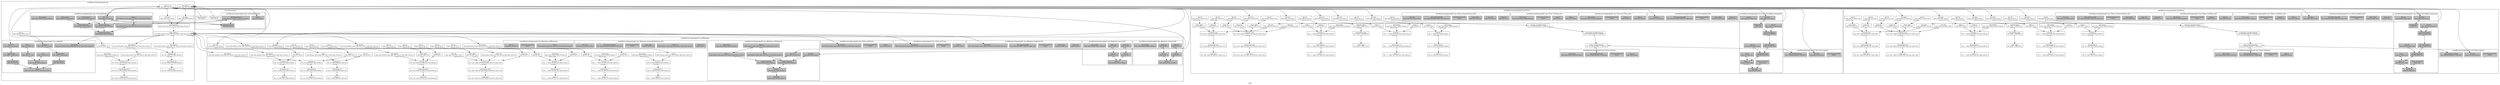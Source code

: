 digraph LYS {
  node [shape=box,fontsize=10];
  subgraph "cluster_test/fixtures/types/poli1.lys" {
    1 [label="Name: True\n(type (alias True (struct)))", fillcolor=grey];
    2 [label="Name: False\n(type (alias False (struct)))", fillcolor=grey];
    3 [label="Name: Boolean\n(type (alias Boolean (union (alias True (struct)) (alias False (struct)))))", fillcolor=grey];
    4 [label="UnionTypeNode\n(type (union (alias True (struct)) (alias False (struct))))", fillcolor=grey];
    5 [label="Ref: True\n(type (alias True (struct)))", fillcolor=grey];
    6 [label="Ref: False\n(type (alias False (struct)))", fillcolor=grey];
    7 [label="FunOverload: gt0\n(fun 'gt0' ((alias i32)) (alias Boolean))", fillcolor=grey];
    8 [label="FunNode: gt0\n(fun 'gt0' ((alias i32)) (alias Boolean))", fillcolor=grey];
    9 [label="Ref: i32\n(type (alias i32 (native i32)))", fillcolor=grey];
    10 [label="Name: x\n(alias i32 (native i32))", fillcolor=grey];
    11 [label="Ref: Boolean\n(type (alias Boolean (union (alias True (struct)) (alias False (struct)))))", fillcolor=grey];
    12 [label="Name: gt0\n(fun 'gt0' ((alias i32)) (alias Boolean))", fillcolor=grey];
    13 [label="FunOverload: isTrue\n(fun 'isTrue' ((alias Boolean)) (alias boolean))", fillcolor=grey];
    14 [label="FunNode: isTrue\n(fun 'isTrue' ((alias Boolean)) (alias boolean))", fillcolor=grey];
    15 [label="Ref: Boolean\n(type (alias Boolean (union (alias True (struct)) (alias False (struct)))))", fillcolor=grey];
    16 [label="Name: a\n(alias Boolean (union (alias True (struct)) (alias False (struct))))", fillcolor=grey];
    17 [label="Ref: boolean\n(type (alias boolean (native boolean)))", fillcolor=grey];
    18 [label="Name: isTrue\n(fun 'isTrue' ((alias Boolean)) (alias boolean))", fillcolor=grey];
    subgraph "cluster_test/fixtures/types/poli1.lys_0" { rankdir=TB;
      node [style=filled, fillcolor=grey];
      19 [label="Name: x\n(alias i32 (native i32))", fillcolor=grey];
      20 [label="IfNode\n(union (alias True (struct)) (alias False (struct)))", fillcolor=grey];
      21 [label="FunctionCallNode\n(alias True (struct))", fillcolor=grey];
      22 [label="MemberNode\n(fun 'apply' () (alias True))", fillcolor=grey];
      23 [label="Ref: True\n(type (alias True (struct)))", fillcolor=grey];
      24 [label="BinOp: >\n(alias boolean (native boolean))", fillcolor=grey];
      25 [label="Ref: x\n(alias i32 (native i32))", fillcolor=grey];
      26 [label="Int: 0\n(alias i32 (native i32))", fillcolor=grey];
      27 [label="FunctionCallNode\n(alias False (struct))", fillcolor=grey];
      28 [label="MemberNode\n(fun 'apply' () (alias False))", fillcolor=grey];
      29 [label="Ref: False\n(type (alias False (struct)))", fillcolor=grey];
      30 [label="Ref: Boolean\n(type (alias Boolean (union (alias True (struct)) (alias False (struct)))))", fillcolor=grey];
      label="test/fixtures/types/poli1.lys::gt0(i32)";
    }
    subgraph "cluster_test/fixtures/types/poli1.lys_1" { rankdir=TB;
      node [style=filled, fillcolor=grey];
      31 [label="Name: a\n(alias Boolean (union (alias True (struct)) (alias False (struct))))", fillcolor=grey];
      32 [label="PatternMatcherNode\n(alias boolean (native boolean))", fillcolor=grey];
      33 [label="Ref: a\n(alias Boolean (union (alias True (struct)) (alias False (struct))))", fillcolor=grey];
      34 [label="MatchCaseIsNode\n(alias boolean (native boolean))", fillcolor=grey];
      35 [label="Ref: True\n(type (alias True (struct)))", fillcolor=grey];
      36 [label="BooleanLiteral\n(alias boolean (native boolean))", fillcolor=grey];
      37 [label="MatchDefaultNode\n(alias boolean (native boolean))", fillcolor=grey];
      38 [label="BooleanLiteral\n(alias boolean (native boolean))", fillcolor=grey];
      39 [label="Ref: boolean\n(type (alias boolean (native boolean)))", fillcolor=grey];
      label="test/fixtures/types/poli1.lys::isTrue(Boolean)";
    }
    label="test/fixtures/types/poli1.lys";
  }
  subgraph "cluster_<no-document>" {
    40 [label="StructTypeNode\n(type (struct))", fillcolor=grey];
    41 [label="StructTypeNode\n(type (struct))", fillcolor=grey];
    subgraph "cluster_<no-document>_0" { rankdir=TB;
      node [style=filled, fillcolor=grey];
      42 [label="Name: $\n(alias True (struct))", fillcolor=grey];
      43 [label="TypeReducerNode\n(union (alias True (struct)) (alias False (struct)))", fillcolor=grey];
      44 [label="TypeReducerNode\n(alias False (struct))", fillcolor=grey];
      label="test/fixtures/types/poli1.lys::isTrue(Boolean)";
    }
    label="<no-document>";
  }
  subgraph "cluster_test/fixtures/types/poli1.lys#True" {
    45 [label="FunOverload: True$discriminant\n(fun 'True$discriminant' () (alias i64))", fillcolor=grey];
    46 [label="FunNode: True$discriminant\n(fun 'True$discriminant' () (alias i64))", fillcolor=grey];
    47 [label="Ref: i64\n(type (alias i64 (native i64)))", fillcolor=grey];
    48 [label="Name: True$discriminant\n(fun 'True$discriminant' () (alias i64))", fillcolor=grey];
    49 [label="FunOverload: apply\n(fun 'apply' () (alias True))", fillcolor=grey];
    50 [label="FunNode: apply\n(fun 'apply' () (alias True))", fillcolor=grey];
    51 [label="Ref: True\n(type (alias True (struct)))", fillcolor=grey];
    52 [label="Name: apply\n(fun 'apply' () (alias True))", fillcolor=grey];
    53 [label="FunOverload: is\n(fun 'is' ((alias True)) (alias boolean))", fillcolor=grey];
    54 [label="FunNode: is\n(fun 'is' ((alias True)) (alias boolean))", fillcolor=grey];
    55 [label="Ref: True\n(type (alias True (struct)))", fillcolor=grey];
    56 [label="Name: a\n(alias True (struct))", fillcolor=grey];
    57 [label="Ref: boolean\n(type (alias boolean (native boolean)))", fillcolor=grey];
    58 [label="Name: is\n(fun 'is' ((alias True)) (alias boolean))", fillcolor=grey];
    59 [label="FunOverload: ==\n(fun '==' ((alias True) (alias ref)) (alias boolean))", fillcolor=grey];
    60 [label="FunNode: ==\n(fun '==' ((alias True) (alias ref)) (alias boolean))", fillcolor=grey];
    61 [label="Ref: True\n(type (alias True (struct)))", fillcolor=grey];
    62 [label="Name: a\n(alias True (struct))", fillcolor=grey];
    63 [label="Ref: ref\n(type (alias ref (ref ?)))", fillcolor=grey];
    64 [label="Name: b\n(alias ref (ref ?))", fillcolor=grey];
    65 [label="Ref: boolean\n(type (alias boolean (native boolean)))", fillcolor=grey];
    66 [label="Name: ==\n(fun '==' ((alias True) (alias ref)) (alias boolean))", fillcolor=grey];
    67 [label="FunOverload: !=\n(fun '!=' ((alias True) (alias ref)) (alias boolean))", fillcolor=grey];
    68 [label="FunNode: !=\n(fun '!=' ((alias True) (alias ref)) (alias boolean))", fillcolor=grey];
    69 [label="Ref: True\n(type (alias True (struct)))", fillcolor=grey];
    70 [label="Name: a\n(alias True (struct))", fillcolor=grey];
    71 [label="Ref: ref\n(type (alias ref (ref ?)))", fillcolor=grey];
    72 [label="Name: b\n(alias ref (ref ?))", fillcolor=grey];
    73 [label="Ref: boolean\n(type (alias boolean (native boolean)))", fillcolor=grey];
    74 [label="Name: !=\n(fun '!=' ((alias True) (alias ref)) (alias boolean))", fillcolor=grey];
    75 [label="FunOverload: store\n(fun 'store' ((alias ref) (alias True) (alias i32)) (alias void))", fillcolor=grey];
    76 [label="FunNode: store\n(fun 'store' ((alias ref) (alias True) (alias i32)) (alias void))", fillcolor=grey];
    77 [label="Ref: ref\n(type (alias ref (ref ?)))", fillcolor=grey];
    78 [label="Name: lhs\n(alias ref (ref ?))", fillcolor=grey];
    79 [label="Ref: True\n(type (alias True (struct)))", fillcolor=grey];
    80 [label="Name: rhs\n(alias True (struct))", fillcolor=grey];
    81 [label="Ref: i32\n(type (alias i32 (native i32)))", fillcolor=grey];
    82 [label="Name: offset\n(alias i32 (native i32))", fillcolor=grey];
    83 [label="Ref: void\n(type (alias void (native void)))", fillcolor=grey];
    84 [label="Name: store\n(fun 'store' ((alias ref) (alias True) (alias i32)) (alias void))", fillcolor=grey];
    85 [label="FunOverload: load\n(fun 'load' ((alias ref) (alias i32)) (alias True))", fillcolor=grey];
    86 [label="FunNode: load\n(fun 'load' ((alias ref) (alias i32)) (alias True))", fillcolor=grey];
    87 [label="Ref: ref\n(type (alias ref (ref ?)))", fillcolor=grey];
    88 [label="Name: lhs\n(alias ref (ref ?))", fillcolor=grey];
    89 [label="Ref: i32\n(type (alias i32 (native i32)))", fillcolor=grey];
    90 [label="Name: offset\n(alias i32 (native i32))", fillcolor=grey];
    91 [label="Ref: True\n(type (alias True (struct)))", fillcolor=grey];
    92 [label="Name: load\n(fun 'load' ((alias ref) (alias i32)) (alias True))", fillcolor=grey];
    subgraph "cluster_test/fixtures/types/poli1.lys#True_0" { rankdir=TB;
      node [style=filled, fillcolor=grey];
      93 [label="BlockNode\n(alias i64 (native i64))", fillcolor=grey];
      94 [label="ValDecl: discriminant\n(native void)", fillcolor=grey];
      95 [label="Name: discriminant\n(alias i32 (native i32))", fillcolor=grey];
      96 [label="Ref: i32\n(type (alias i32 (native i32)))", fillcolor=grey];
      97 [label="MemberNode\n(native i32)", fillcolor=grey];
      98 [label="Ref: True\n(type (alias True (struct)))", fillcolor=grey];
      99 [label="BinOp: <<\n(alias i64 (native i64))", fillcolor=grey];
      100 [label="AsExpressionNode\n(alias i64 (native i64))", fillcolor=grey];
      101 [label="Ref: discriminant\n(alias i32 (native i32))", fillcolor=grey];
      102 [label="Ref: i64\n(type (alias i64 (native i64)))", fillcolor=grey];
      103 [label="Int: 32\n(alias i32 (native i32))", fillcolor=grey];
      104 [label="Ref: i64\n(type (alias i64 (native i64)))", fillcolor=grey];
      label="test/fixtures/types/poli1.lys::True.True$discriminant()";
    }
    subgraph "cluster_test/fixtures/types/poli1.lys#True_1" { rankdir=TB;
      node [style=filled, fillcolor=grey];
      105 [label="Name: lhs\n(alias ref (ref ?))", fillcolor=grey];
      106 [label="Name: offset\n(alias i32 (native i32))", fillcolor=grey];
      107 [label="WasmExpressionNode\n(never)", fillcolor=grey];
      108 [label="Ref: addressFromRef\n(fun 'addressFromRef' ((alias ref)) (alias u32))", fillcolor=grey];
      109 [label="Ref: True\n(type (alias True (struct)))", fillcolor=grey];
      label="test/fixtures/types/poli1.lys::True.load(ref,i32)";
    }
    subgraph "cluster_test/fixtures/types/poli1.lys#True_2" { rankdir=TB;
      node [style=filled, fillcolor=grey];
      110 [label="WasmExpressionNode\n(never)", fillcolor=grey];
      111 [label="Ref: True$discriminant\n(fun 'True$discriminant' () (alias i64))", fillcolor=grey];
      112 [label="Ref: True\n(type (alias True (struct)))", fillcolor=grey];
      label="test/fixtures/types/poli1.lys::True.apply()";
    }
    subgraph "cluster_test/fixtures/types/poli1.lys#True_3" { rankdir=TB;
      node [style=filled, fillcolor=grey];
      113 [label="Name: a\n(alias True (struct))", fillcolor=grey];
      114 [label="WasmExpressionNode\n(never)", fillcolor=grey];
      115 [label="Ref: True$discriminant\n(fun 'True$discriminant' () (alias i64))", fillcolor=grey];
      116 [label="Ref: boolean\n(type (alias boolean (native boolean)))", fillcolor=grey];
      label="test/fixtures/types/poli1.lys::True.is(True)";
    }
    subgraph "cluster_test/fixtures/types/poli1.lys#True_4" { rankdir=TB;
      node [style=filled, fillcolor=grey];
      117 [label="Name: a\n(alias True (struct))", fillcolor=grey];
      118 [label="Name: b\n(alias ref (ref ?))", fillcolor=grey];
      119 [label="WasmExpressionNode\n(never)", fillcolor=grey];
      120 [label="Ref: boolean\n(type (alias boolean (native boolean)))", fillcolor=grey];
      label="test/fixtures/types/poli1.lys::True.==(True,ref)";
    }
    subgraph "cluster_test/fixtures/types/poli1.lys#True_5" { rankdir=TB;
      node [style=filled, fillcolor=grey];
      121 [label="Name: a\n(alias True (struct))", fillcolor=grey];
      122 [label="Name: b\n(alias ref (ref ?))", fillcolor=grey];
      123 [label="WasmExpressionNode\n(never)", fillcolor=grey];
      124 [label="Ref: boolean\n(type (alias boolean (native boolean)))", fillcolor=grey];
      label="test/fixtures/types/poli1.lys::True.!=(True,ref)";
    }
    subgraph "cluster_test/fixtures/types/poli1.lys#True_6" { rankdir=TB;
      node [style=filled, fillcolor=grey];
      125 [label="Name: lhs\n(alias ref (ref ?))", fillcolor=grey];
      126 [label="Name: rhs\n(alias True (struct))", fillcolor=grey];
      127 [label="Name: offset\n(alias i32 (native i32))", fillcolor=grey];
      128 [label="WasmExpressionNode\n(never)", fillcolor=grey];
      129 [label="Ref: addressFromRef\n(fun 'addressFromRef' ((alias ref)) (alias u32))", fillcolor=grey];
      130 [label="Ref: void\n(type (alias void (native void)))", fillcolor=grey];
      label="test/fixtures/types/poli1.lys::True.store(ref,True,i32)";
    }
    label="test/fixtures/types/poli1.lys#True";
  }
  subgraph "cluster_test/fixtures/types/poli1.lys#False" {
    131 [label="FunOverload: False$discriminant\n(fun 'False$discriminant' () (alias i64))", fillcolor=grey];
    132 [label="FunNode: False$discriminant\n(fun 'False$discriminant' () (alias i64))", fillcolor=grey];
    133 [label="Ref: i64\n(type (alias i64 (native i64)))", fillcolor=grey];
    134 [label="Name: False$discriminant\n(fun 'False$discriminant' () (alias i64))", fillcolor=grey];
    135 [label="FunOverload: apply\n(fun 'apply' () (alias False))", fillcolor=grey];
    136 [label="FunNode: apply\n(fun 'apply' () (alias False))", fillcolor=grey];
    137 [label="Ref: False\n(type (alias False (struct)))", fillcolor=grey];
    138 [label="Name: apply\n(fun 'apply' () (alias False))", fillcolor=grey];
    139 [label="FunOverload: is\n(fun 'is' ((alias False)) (alias boolean))", fillcolor=grey];
    140 [label="FunNode: is\n(fun 'is' ((alias False)) (alias boolean))", fillcolor=grey];
    141 [label="Ref: False\n(type (alias False (struct)))", fillcolor=grey];
    142 [label="Name: a\n(alias False (struct))", fillcolor=grey];
    143 [label="Ref: boolean\n(type (alias boolean (native boolean)))", fillcolor=grey];
    144 [label="Name: is\n(fun 'is' ((alias False)) (alias boolean))", fillcolor=grey];
    145 [label="FunOverload: ==\n(fun '==' ((alias False) (alias ref)) (alias boolean))", fillcolor=grey];
    146 [label="FunNode: ==\n(fun '==' ((alias False) (alias ref)) (alias boolean))", fillcolor=grey];
    147 [label="Ref: False\n(type (alias False (struct)))", fillcolor=grey];
    148 [label="Name: a\n(alias False (struct))", fillcolor=grey];
    149 [label="Ref: ref\n(type (alias ref (ref ?)))", fillcolor=grey];
    150 [label="Name: b\n(alias ref (ref ?))", fillcolor=grey];
    151 [label="Ref: boolean\n(type (alias boolean (native boolean)))", fillcolor=grey];
    152 [label="Name: ==\n(fun '==' ((alias False) (alias ref)) (alias boolean))", fillcolor=grey];
    153 [label="FunOverload: !=\n(fun '!=' ((alias False) (alias ref)) (alias boolean))", fillcolor=grey];
    154 [label="FunNode: !=\n(fun '!=' ((alias False) (alias ref)) (alias boolean))", fillcolor=grey];
    155 [label="Ref: False\n(type (alias False (struct)))", fillcolor=grey];
    156 [label="Name: a\n(alias False (struct))", fillcolor=grey];
    157 [label="Ref: ref\n(type (alias ref (ref ?)))", fillcolor=grey];
    158 [label="Name: b\n(alias ref (ref ?))", fillcolor=grey];
    159 [label="Ref: boolean\n(type (alias boolean (native boolean)))", fillcolor=grey];
    160 [label="Name: !=\n(fun '!=' ((alias False) (alias ref)) (alias boolean))", fillcolor=grey];
    161 [label="FunOverload: store\n(fun 'store' ((alias ref) (alias False) (alias i32)) (alias void))", fillcolor=grey];
    162 [label="FunNode: store\n(fun 'store' ((alias ref) (alias False) (alias i32)) (alias void))", fillcolor=grey];
    163 [label="Ref: ref\n(type (alias ref (ref ?)))", fillcolor=grey];
    164 [label="Name: lhs\n(alias ref (ref ?))", fillcolor=grey];
    165 [label="Ref: False\n(type (alias False (struct)))", fillcolor=grey];
    166 [label="Name: rhs\n(alias False (struct))", fillcolor=grey];
    167 [label="Ref: i32\n(type (alias i32 (native i32)))", fillcolor=grey];
    168 [label="Name: offset\n(alias i32 (native i32))", fillcolor=grey];
    169 [label="Ref: void\n(type (alias void (native void)))", fillcolor=grey];
    170 [label="Name: store\n(fun 'store' ((alias ref) (alias False) (alias i32)) (alias void))", fillcolor=grey];
    171 [label="FunOverload: load\n(fun 'load' ((alias ref) (alias i32)) (alias False))", fillcolor=grey];
    172 [label="FunNode: load\n(fun 'load' ((alias ref) (alias i32)) (alias False))", fillcolor=grey];
    173 [label="Ref: ref\n(type (alias ref (ref ?)))", fillcolor=grey];
    174 [label="Name: lhs\n(alias ref (ref ?))", fillcolor=grey];
    175 [label="Ref: i32\n(type (alias i32 (native i32)))", fillcolor=grey];
    176 [label="Name: offset\n(alias i32 (native i32))", fillcolor=grey];
    177 [label="Ref: False\n(type (alias False (struct)))", fillcolor=grey];
    178 [label="Name: load\n(fun 'load' ((alias ref) (alias i32)) (alias False))", fillcolor=grey];
    subgraph "cluster_test/fixtures/types/poli1.lys#False_0" { rankdir=TB;
      node [style=filled, fillcolor=grey];
      179 [label="BlockNode\n(alias i64 (native i64))", fillcolor=grey];
      180 [label="ValDecl: discriminant\n(native void)", fillcolor=grey];
      181 [label="Name: discriminant\n(alias i32 (native i32))", fillcolor=grey];
      182 [label="Ref: i32\n(type (alias i32 (native i32)))", fillcolor=grey];
      183 [label="MemberNode\n(native i32)", fillcolor=grey];
      184 [label="Ref: False\n(type (alias False (struct)))", fillcolor=grey];
      185 [label="BinOp: <<\n(alias i64 (native i64))", fillcolor=grey];
      186 [label="AsExpressionNode\n(alias i64 (native i64))", fillcolor=grey];
      187 [label="Ref: discriminant\n(alias i32 (native i32))", fillcolor=grey];
      188 [label="Ref: i64\n(type (alias i64 (native i64)))", fillcolor=grey];
      189 [label="Int: 32\n(alias i32 (native i32))", fillcolor=grey];
      190 [label="Ref: i64\n(type (alias i64 (native i64)))", fillcolor=grey];
      label="test/fixtures/types/poli1.lys::False.False$discriminant()";
    }
    subgraph "cluster_test/fixtures/types/poli1.lys#False_1" { rankdir=TB;
      node [style=filled, fillcolor=grey];
      191 [label="Name: lhs\n(alias ref (ref ?))", fillcolor=grey];
      192 [label="Name: offset\n(alias i32 (native i32))", fillcolor=grey];
      193 [label="WasmExpressionNode\n(never)", fillcolor=grey];
      194 [label="Ref: addressFromRef\n(fun 'addressFromRef' ((alias ref)) (alias u32))", fillcolor=grey];
      195 [label="Ref: False\n(type (alias False (struct)))", fillcolor=grey];
      label="test/fixtures/types/poli1.lys::False.load(ref,i32)";
    }
    subgraph "cluster_test/fixtures/types/poli1.lys#False_2" { rankdir=TB;
      node [style=filled, fillcolor=grey];
      196 [label="WasmExpressionNode\n(never)", fillcolor=grey];
      197 [label="Ref: False$discriminant\n(fun 'False$discriminant' () (alias i64))", fillcolor=grey];
      198 [label="Ref: False\n(type (alias False (struct)))", fillcolor=grey];
      label="test/fixtures/types/poli1.lys::False.apply()";
    }
    subgraph "cluster_test/fixtures/types/poli1.lys#False_3" { rankdir=TB;
      node [style=filled, fillcolor=grey];
      199 [label="Name: a\n(alias False (struct))", fillcolor=grey];
      200 [label="WasmExpressionNode\n(never)", fillcolor=grey];
      201 [label="Ref: False$discriminant\n(fun 'False$discriminant' () (alias i64))", fillcolor=grey];
      202 [label="Ref: boolean\n(type (alias boolean (native boolean)))", fillcolor=grey];
      label="test/fixtures/types/poli1.lys::False.is(False)";
    }
    subgraph "cluster_test/fixtures/types/poli1.lys#False_4" { rankdir=TB;
      node [style=filled, fillcolor=grey];
      203 [label="Name: a\n(alias False (struct))", fillcolor=grey];
      204 [label="Name: b\n(alias ref (ref ?))", fillcolor=grey];
      205 [label="WasmExpressionNode\n(never)", fillcolor=grey];
      206 [label="Ref: boolean\n(type (alias boolean (native boolean)))", fillcolor=grey];
      label="test/fixtures/types/poli1.lys::False.==(False,ref)";
    }
    subgraph "cluster_test/fixtures/types/poli1.lys#False_5" { rankdir=TB;
      node [style=filled, fillcolor=grey];
      207 [label="Name: a\n(alias False (struct))", fillcolor=grey];
      208 [label="Name: b\n(alias ref (ref ?))", fillcolor=grey];
      209 [label="WasmExpressionNode\n(never)", fillcolor=grey];
      210 [label="Ref: boolean\n(type (alias boolean (native boolean)))", fillcolor=grey];
      label="test/fixtures/types/poli1.lys::False.!=(False,ref)";
    }
    subgraph "cluster_test/fixtures/types/poli1.lys#False_6" { rankdir=TB;
      node [style=filled, fillcolor=grey];
      211 [label="Name: lhs\n(alias ref (ref ?))", fillcolor=grey];
      212 [label="Name: rhs\n(alias False (struct))", fillcolor=grey];
      213 [label="Name: offset\n(alias i32 (native i32))", fillcolor=grey];
      214 [label="WasmExpressionNode\n(never)", fillcolor=grey];
      215 [label="Ref: addressFromRef\n(fun 'addressFromRef' ((alias ref)) (alias u32))", fillcolor=grey];
      216 [label="Ref: void\n(type (alias void (native void)))", fillcolor=grey];
      label="test/fixtures/types/poli1.lys::False.store(ref,False,i32)";
    }
    label="test/fixtures/types/poli1.lys#False";
  }
  subgraph "cluster_test/fixtures/types/poli1.lys#Boolean" {
    217 [label="FunOverload: is\n(fun 'is' ((alias Boolean)) (alias boolean))", fillcolor=grey];
    218 [label="FunNode: is\n(fun 'is' ((alias Boolean)) (alias boolean))", fillcolor=grey];
    219 [label="Ref: Boolean\n(type (alias Boolean (union (alias True (struct)) (alias False (struct)))))", fillcolor=grey];
    220 [label="Name: a\n(alias Boolean (union (alias True (struct)) (alias False (struct))))", fillcolor=grey];
    221 [label="Ref: boolean\n(type (alias boolean (native boolean)))", fillcolor=grey];
    222 [label="Name: is\n(fun 'is' ((alias Boolean)) (alias boolean))", fillcolor=grey];
    223 [label="FunOverload: ==\n(fun '==' ((alias ref) (alias ref)) (alias boolean))", fillcolor=grey];
    224 [label="FunNode: ==\n(fun '==' ((alias ref) (alias ref)) (alias boolean))", fillcolor=grey];
    225 [label="Ref: ref\n(type (alias ref (ref ?)))", fillcolor=grey];
    226 [label="Name: lhs\n(alias ref (ref ?))", fillcolor=grey];
    227 [label="Ref: ref\n(type (alias ref (ref ?)))", fillcolor=grey];
    228 [label="Name: rhs\n(alias ref (ref ?))", fillcolor=grey];
    229 [label="Ref: boolean\n(type (alias boolean (native boolean)))", fillcolor=grey];
    230 [label="Name: ==\n(fun '==' ((alias ref) (alias ref)) (alias boolean))", fillcolor=grey];
    231 [label="FunOverload: !=\n(fun '!=' ((alias ref) (alias ref)) (alias boolean))", fillcolor=grey];
    232 [label="FunNode: !=\n(fun '!=' ((alias ref) (alias ref)) (alias boolean))", fillcolor=grey];
    233 [label="Ref: ref\n(type (alias ref (ref ?)))", fillcolor=grey];
    234 [label="Name: lhs\n(alias ref (ref ?))", fillcolor=grey];
    235 [label="Ref: ref\n(type (alias ref (ref ?)))", fillcolor=grey];
    236 [label="Name: rhs\n(alias ref (ref ?))", fillcolor=grey];
    237 [label="Ref: boolean\n(type (alias boolean (native boolean)))", fillcolor=grey];
    238 [label="Name: !=\n(fun '!=' ((alias ref) (alias ref)) (alias boolean))", fillcolor=grey];
    239 [label="FunOverload: store\n(fun 'store' ((alias ref) (alias Boolean) (alias i32)) (alias void))", fillcolor=grey];
    240 [label="FunNode: store\n(fun 'store' ((alias ref) (alias Boolean) (alias i32)) (alias void))", fillcolor=grey];
    241 [label="Ref: ref\n(type (alias ref (ref ?)))", fillcolor=grey];
    242 [label="Name: lhs\n(alias ref (ref ?))", fillcolor=grey];
    243 [label="Ref: Boolean\n(type (alias Boolean (union (alias True (struct)) (alias False (struct)))))", fillcolor=grey];
    244 [label="Name: rhs\n(alias Boolean (union (alias True (struct)) (alias False (struct))))", fillcolor=grey];
    245 [label="Ref: i32\n(type (alias i32 (native i32)))", fillcolor=grey];
    246 [label="Name: offset\n(alias i32 (native i32))", fillcolor=grey];
    247 [label="Ref: void\n(type (alias void (native void)))", fillcolor=grey];
    248 [label="Name: store\n(fun 'store' ((alias ref) (alias Boolean) (alias i32)) (alias void))", fillcolor=grey];
    249 [label="FunOverload: load\n(fun 'load' ((alias ref) (alias i32)) (alias Boolean))", fillcolor=grey];
    250 [label="FunNode: load\n(fun 'load' ((alias ref) (alias i32)) (alias Boolean))", fillcolor=grey];
    251 [label="Ref: ref\n(type (alias ref (ref ?)))", fillcolor=grey];
    252 [label="Name: lhs\n(alias ref (ref ?))", fillcolor=grey];
    253 [label="Ref: i32\n(type (alias i32 (native i32)))", fillcolor=grey];
    254 [label="Name: offset\n(alias i32 (native i32))", fillcolor=grey];
    255 [label="Ref: Boolean\n(type (alias Boolean (union (alias True (struct)) (alias False (struct)))))", fillcolor=grey];
    256 [label="Name: load\n(fun 'load' ((alias ref) (alias i32)) (alias Boolean))", fillcolor=grey];
    257 [label="FunOverload: as\n(fun 'as' ((alias Boolean)) (alias ref))", fillcolor=grey];
    258 [label="FunNode: as\n(fun 'as' ((alias Boolean)) (alias ref))", fillcolor=grey];
    259 [label="Ref: Boolean\n(type (alias Boolean (union (alias True (struct)) (alias False (struct)))))", fillcolor=grey];
    260 [label="Name: a\n(alias Boolean (union (alias True (struct)) (alias False (struct))))", fillcolor=grey];
    261 [label="Ref: ref\n(type (alias ref (ref ?)))", fillcolor=grey];
    262 [label="Name: as\n(fun 'as' ((alias Boolean)) (alias ref))", fillcolor=grey];
    263 [label="FunOverload: as\n(fun 'as' ((alias True)) (alias Boolean))", fillcolor=grey];
    264 [label="FunNode: as\n(fun 'as' ((alias True)) (alias Boolean))", fillcolor=grey];
    265 [label="Ref: True\n(type (alias True (struct)))", fillcolor=grey];
    266 [label="Name: a\n(alias True (struct))", fillcolor=grey];
    267 [label="Ref: Boolean\n(type (alias Boolean (union (alias True (struct)) (alias False (struct)))))", fillcolor=grey];
    268 [label="Name: as\n(fun 'as' ((alias True)) (alias Boolean))", fillcolor=grey];
    269 [label="FunOverload: as\n(fun 'as' ((alias False)) (alias Boolean))", fillcolor=grey];
    270 [label="FunNode: as\n(fun 'as' ((alias False)) (alias Boolean))", fillcolor=grey];
    271 [label="Ref: False\n(type (alias False (struct)))", fillcolor=grey];
    272 [label="Name: a\n(alias False (struct))", fillcolor=grey];
    273 [label="Ref: Boolean\n(type (alias Boolean (union (alias True (struct)) (alias False (struct)))))", fillcolor=grey];
    274 [label="Name: as\n(fun 'as' ((alias False)) (alias Boolean))", fillcolor=grey];
    subgraph "cluster_test/fixtures/types/poli1.lys#Boolean_0" { rankdir=TB;
      node [style=filled, fillcolor=grey];
      275 [label="Name: lhs\n(alias ref (ref ?))", fillcolor=grey];
      276 [label="Name: rhs\n(alias ref (ref ?))", fillcolor=grey];
      277 [label="BinOp: ==\n(alias boolean (native boolean))", fillcolor=grey];
      278 [label="Ref: lhs\n(alias ref (ref ?))", fillcolor=grey];
      279 [label="Ref: rhs\n(alias ref (ref ?))", fillcolor=grey];
      280 [label="Ref: boolean\n(type (alias boolean (native boolean)))", fillcolor=grey];
      label="test/fixtures/types/poli1.lys::Boolean.==(ref,ref)";
    }
    subgraph "cluster_test/fixtures/types/poli1.lys#Boolean_1" { rankdir=TB;
      node [style=filled, fillcolor=grey];
      281 [label="Name: lhs\n(alias ref (ref ?))", fillcolor=grey];
      282 [label="Name: rhs\n(alias ref (ref ?))", fillcolor=grey];
      283 [label="BinOp: !=\n(alias boolean (native boolean))", fillcolor=grey];
      284 [label="Ref: lhs\n(alias ref (ref ?))", fillcolor=grey];
      285 [label="Ref: rhs\n(alias ref (ref ?))", fillcolor=grey];
      286 [label="Ref: boolean\n(type (alias boolean (native boolean)))", fillcolor=grey];
      label="test/fixtures/types/poli1.lys::Boolean.!=(ref,ref)";
    }
    subgraph "cluster_test/fixtures/types/poli1.lys#Boolean_2" { rankdir=TB;
      node [style=filled, fillcolor=grey];
      287 [label="Name: lhs\n(alias ref (ref ?))", fillcolor=grey];
      288 [label="Name: offset\n(alias i32 (native i32))", fillcolor=grey];
      289 [label="WasmExpressionNode\n(never)", fillcolor=grey];
      290 [label="Ref: addressFromRef\n(fun 'addressFromRef' ((alias ref)) (alias u32))", fillcolor=grey];
      291 [label="Ref: Boolean\n(type (alias Boolean (union (alias True (struct)) (alias False (struct)))))", fillcolor=grey];
      label="test/fixtures/types/poli1.lys::Boolean.load(ref,i32)";
    }
    subgraph "cluster_test/fixtures/types/poli1.lys#Boolean_3" { rankdir=TB;
      node [style=filled, fillcolor=grey];
      292 [label="Name: a\n(alias True (struct))", fillcolor=grey];
      293 [label="WasmExpressionNode\n(never)", fillcolor=grey];
      294 [label="Ref: Boolean\n(type (alias Boolean (union (alias True (struct)) (alias False (struct)))))", fillcolor=grey];
      label="test/fixtures/types/poli1.lys::True.as(True)";
    }
    subgraph "cluster_test/fixtures/types/poli1.lys#Boolean_4" { rankdir=TB;
      node [style=filled, fillcolor=grey];
      295 [label="Name: a\n(alias False (struct))", fillcolor=grey];
      296 [label="WasmExpressionNode\n(never)", fillcolor=grey];
      297 [label="Ref: Boolean\n(type (alias Boolean (union (alias True (struct)) (alias False (struct)))))", fillcolor=grey];
      label="test/fixtures/types/poli1.lys::False.as(False)";
    }
    subgraph "cluster_test/fixtures/types/poli1.lys#Boolean_5" { rankdir=TB;
      node [style=filled, fillcolor=grey];
      298 [label="Name: a\n(alias Boolean (union (alias True (struct)) (alias False (struct))))", fillcolor=grey];
      299 [label="BlockNode\n(alias boolean (native boolean))", fillcolor=grey];
      300 [label="BinOp: ||\n(alias boolean (native boolean))", fillcolor=grey];
      301 [label="IsExpressionNode\n(alias boolean (native boolean))", fillcolor=grey];
      302 [label="Ref: a\n(alias Boolean (union (alias True (struct)) (alias False (struct))))", fillcolor=grey];
      303 [label="Ref: True\n(type (alias True (struct)))", fillcolor=grey];
      304 [label="IsExpressionNode\n(alias boolean (native boolean))", fillcolor=grey];
      305 [label="Ref: a\n(alias Boolean (union (alias True (struct)) (alias False (struct))))", fillcolor=grey];
      306 [label="Ref: False\n(type (alias False (struct)))", fillcolor=grey];
      307 [label="Ref: boolean\n(type (alias boolean (native boolean)))", fillcolor=grey];
      label="test/fixtures/types/poli1.lys::Boolean.is(Boolean)";
    }
    subgraph "cluster_test/fixtures/types/poli1.lys#Boolean_6" { rankdir=TB;
      node [style=filled, fillcolor=grey];
      308 [label="Name: lhs\n(alias ref (ref ?))", fillcolor=grey];
      309 [label="Name: rhs\n(alias Boolean (union (alias True (struct)) (alias False (struct))))", fillcolor=grey];
      310 [label="Name: offset\n(alias i32 (native i32))", fillcolor=grey];
      311 [label="WasmExpressionNode\n(never)", fillcolor=grey];
      312 [label="Ref: addressFromRef\n(fun 'addressFromRef' ((alias ref)) (alias u32))", fillcolor=grey];
      313 [label="Ref: void\n(type (alias void (native void)))", fillcolor=grey];
      label="test/fixtures/types/poli1.lys::Boolean.store(ref,Boolean,i32)";
    }
    subgraph "cluster_test/fixtures/types/poli1.lys#Boolean_7" { rankdir=TB;
      node [style=filled, fillcolor=grey];
      314 [label="Name: a\n(alias Boolean (union (alias True (struct)) (alias False (struct))))", fillcolor=grey];
      315 [label="WasmExpressionNode\n(never)", fillcolor=grey];
      316 [label="Ref: ref\n(type (alias ref (ref ?)))", fillcolor=grey];
      label="test/fixtures/types/poli1.lys::Boolean.as(Boolean)";
    }
    label="test/fixtures/types/poli1.lys#Boolean";
  }
  1 -> 51[taillabel="[NAME]" fontsize=7 fontname="times" color="black" ];
  1 -> 55[taillabel="[NAME]" fontsize=7 fontname="times" color="black" ];
  1 -> 61[taillabel="[NAME]" fontsize=7 fontname="times" color="black" ];
  1 -> 69[taillabel="[NAME]" fontsize=7 fontname="times" color="black" ];
  1 -> 79[taillabel="[NAME]" fontsize=7 fontname="times" color="black" ];
  1 -> 91[taillabel="[NAME]" fontsize=7 fontname="times" color="black" ];
  1 -> 5[taillabel="[NAME]" fontsize=7 fontname="times" color="black" ];
  1 -> 265[taillabel="[NAME]" fontsize=7 fontname="times" color="black" ];
  1 -> 98[taillabel="[NAME]" fontsize=7 fontname="times" color="black" ];
  1 -> 109[taillabel="[NAME]" fontsize=7 fontname="times" color="black" ];
  1 -> 112[taillabel="[NAME]" fontsize=7 fontname="times" color="black" ];
  1 -> 23[taillabel="[NAME]" fontsize=7 fontname="times" color="black" ];
  1 -> 303[taillabel="[NAME]" fontsize=7 fontname="times" color="black" ];
  1 -> 35[taillabel="[NAME]" fontsize=7 fontname="times" color="black" ];
  40 -> 1[taillabel="[]" fontsize=7 fontname="times" color="black" ];
  45 -> 48[taillabel="[]" fontsize=7 fontname="times" color="black" ];
  46 -> 45[taillabel="[FUNCTION]" fontsize=7 fontname="times" color="black" ];
  47 -> 46[taillabel="[#RETURN_TYPE]" fontsize=7 fontname="times" color="black" ];
  48 -> 111[taillabel="[NAME]" fontsize=7 fontname="times" color="black" ];
  48 -> 115[taillabel="[NAME]" fontsize=7 fontname="times" color="black" ];
  49 -> 52[taillabel="[]" fontsize=7 fontname="times" color="black" ];
  50 -> 49[taillabel="[FUNCTION]" fontsize=7 fontname="times" color="black" ];
  51 -> 50[taillabel="[#RETURN_TYPE]" fontsize=7 fontname="times" color="black" ];
  53 -> 58[taillabel="[]" fontsize=7 fontname="times" color="black" ];
  54 -> 53[taillabel="[FUNCTION]" fontsize=7 fontname="times" color="black" ];
  55 -> 56[taillabel="[EXPECTED_TYPE]" fontsize=7 fontname="times" color="black" ];
  56 -> 54[taillabel="[a]" fontsize=7 fontname="times" color="black" ];
  57 -> 54[taillabel="[#RETURN_TYPE]" fontsize=7 fontname="times" color="black" ];
  59 -> 66[taillabel="[]" fontsize=7 fontname="times" color="black" ];
  60 -> 59[taillabel="[FUNCTION]" fontsize=7 fontname="times" color="black" ];
  61 -> 62[taillabel="[EXPECTED_TYPE]" fontsize=7 fontname="times" color="black" ];
  62 -> 60[taillabel="[a]" fontsize=7 fontname="times" color="black" ];
  63 -> 64[taillabel="[EXPECTED_TYPE]" fontsize=7 fontname="times" color="black" ];
  64 -> 60[taillabel="[b]" fontsize=7 fontname="times" color="black" ];
  65 -> 60[taillabel="[#RETURN_TYPE]" fontsize=7 fontname="times" color="black" ];
  67 -> 74[taillabel="[]" fontsize=7 fontname="times" color="black" ];
  68 -> 67[taillabel="[FUNCTION]" fontsize=7 fontname="times" color="black" ];
  69 -> 70[taillabel="[EXPECTED_TYPE]" fontsize=7 fontname="times" color="black" ];
  70 -> 68[taillabel="[a]" fontsize=7 fontname="times" color="black" ];
  71 -> 72[taillabel="[EXPECTED_TYPE]" fontsize=7 fontname="times" color="black" ];
  72 -> 68[taillabel="[b]" fontsize=7 fontname="times" color="black" ];
  73 -> 68[taillabel="[#RETURN_TYPE]" fontsize=7 fontname="times" color="black" ];
  75 -> 84[taillabel="[]" fontsize=7 fontname="times" color="black" ];
  76 -> 75[taillabel="[FUNCTION]" fontsize=7 fontname="times" color="black" ];
  77 -> 78[taillabel="[EXPECTED_TYPE]" fontsize=7 fontname="times" color="black" ];
  78 -> 76[taillabel="[lhs]" fontsize=7 fontname="times" color="black" ];
  79 -> 80[taillabel="[EXPECTED_TYPE]" fontsize=7 fontname="times" color="black" ];
  80 -> 76[taillabel="[rhs]" fontsize=7 fontname="times" color="black" ];
  81 -> 82[taillabel="[EXPECTED_TYPE]" fontsize=7 fontname="times" color="black" ];
  82 -> 76[taillabel="[offset]" fontsize=7 fontname="times" color="black" ];
  83 -> 76[taillabel="[#RETURN_TYPE]" fontsize=7 fontname="times" color="black" ];
  85 -> 92[taillabel="[]" fontsize=7 fontname="times" color="black" ];
  86 -> 85[taillabel="[FUNCTION]" fontsize=7 fontname="times" color="black" ];
  87 -> 88[taillabel="[EXPECTED_TYPE]" fontsize=7 fontname="times" color="black" ];
  88 -> 86[taillabel="[lhs]" fontsize=7 fontname="times" color="black" ];
  89 -> 90[taillabel="[EXPECTED_TYPE]" fontsize=7 fontname="times" color="black" ];
  90 -> 86[taillabel="[offset]" fontsize=7 fontname="times" color="black" ];
  91 -> 86[taillabel="[#RETURN_TYPE]" fontsize=7 fontname="times" color="black" ];
  2 -> 137[taillabel="[NAME]" fontsize=7 fontname="times" color="black" ];
  2 -> 141[taillabel="[NAME]" fontsize=7 fontname="times" color="black" ];
  2 -> 147[taillabel="[NAME]" fontsize=7 fontname="times" color="black" ];
  2 -> 155[taillabel="[NAME]" fontsize=7 fontname="times" color="black" ];
  2 -> 165[taillabel="[NAME]" fontsize=7 fontname="times" color="black" ];
  2 -> 177[taillabel="[NAME]" fontsize=7 fontname="times" color="black" ];
  2 -> 6[taillabel="[NAME]" fontsize=7 fontname="times" color="black" ];
  2 -> 271[taillabel="[NAME]" fontsize=7 fontname="times" color="black" ];
  2 -> 184[taillabel="[NAME]" fontsize=7 fontname="times" color="black" ];
  2 -> 195[taillabel="[NAME]" fontsize=7 fontname="times" color="black" ];
  2 -> 198[taillabel="[NAME]" fontsize=7 fontname="times" color="black" ];
  2 -> 29[taillabel="[NAME]" fontsize=7 fontname="times" color="black" ];
  2 -> 306[taillabel="[NAME]" fontsize=7 fontname="times" color="black" ];
  41 -> 2[taillabel="[]" fontsize=7 fontname="times" color="black" ];
  131 -> 134[taillabel="[]" fontsize=7 fontname="times" color="black" ];
  132 -> 131[taillabel="[FUNCTION]" fontsize=7 fontname="times" color="black" ];
  133 -> 132[taillabel="[#RETURN_TYPE]" fontsize=7 fontname="times" color="black" ];
  134 -> 197[taillabel="[NAME]" fontsize=7 fontname="times" color="black" ];
  134 -> 201[taillabel="[NAME]" fontsize=7 fontname="times" color="black" ];
  135 -> 138[taillabel="[]" fontsize=7 fontname="times" color="black" ];
  136 -> 135[taillabel="[FUNCTION]" fontsize=7 fontname="times" color="black" ];
  137 -> 136[taillabel="[#RETURN_TYPE]" fontsize=7 fontname="times" color="black" ];
  139 -> 144[taillabel="[]" fontsize=7 fontname="times" color="black" ];
  140 -> 139[taillabel="[FUNCTION]" fontsize=7 fontname="times" color="black" ];
  141 -> 142[taillabel="[EXPECTED_TYPE]" fontsize=7 fontname="times" color="black" ];
  142 -> 140[taillabel="[a]" fontsize=7 fontname="times" color="black" ];
  143 -> 140[taillabel="[#RETURN_TYPE]" fontsize=7 fontname="times" color="black" ];
  145 -> 152[taillabel="[]" fontsize=7 fontname="times" color="black" ];
  146 -> 145[taillabel="[FUNCTION]" fontsize=7 fontname="times" color="black" ];
  147 -> 148[taillabel="[EXPECTED_TYPE]" fontsize=7 fontname="times" color="black" ];
  148 -> 146[taillabel="[a]" fontsize=7 fontname="times" color="black" ];
  149 -> 150[taillabel="[EXPECTED_TYPE]" fontsize=7 fontname="times" color="black" ];
  150 -> 146[taillabel="[b]" fontsize=7 fontname="times" color="black" ];
  151 -> 146[taillabel="[#RETURN_TYPE]" fontsize=7 fontname="times" color="black" ];
  153 -> 160[taillabel="[]" fontsize=7 fontname="times" color="black" ];
  154 -> 153[taillabel="[FUNCTION]" fontsize=7 fontname="times" color="black" ];
  155 -> 156[taillabel="[EXPECTED_TYPE]" fontsize=7 fontname="times" color="black" ];
  156 -> 154[taillabel="[a]" fontsize=7 fontname="times" color="black" ];
  157 -> 158[taillabel="[EXPECTED_TYPE]" fontsize=7 fontname="times" color="black" ];
  158 -> 154[taillabel="[b]" fontsize=7 fontname="times" color="black" ];
  159 -> 154[taillabel="[#RETURN_TYPE]" fontsize=7 fontname="times" color="black" ];
  161 -> 170[taillabel="[]" fontsize=7 fontname="times" color="black" ];
  162 -> 161[taillabel="[FUNCTION]" fontsize=7 fontname="times" color="black" ];
  163 -> 164[taillabel="[EXPECTED_TYPE]" fontsize=7 fontname="times" color="black" ];
  164 -> 162[taillabel="[lhs]" fontsize=7 fontname="times" color="black" ];
  165 -> 166[taillabel="[EXPECTED_TYPE]" fontsize=7 fontname="times" color="black" ];
  166 -> 162[taillabel="[rhs]" fontsize=7 fontname="times" color="black" ];
  167 -> 168[taillabel="[EXPECTED_TYPE]" fontsize=7 fontname="times" color="black" ];
  168 -> 162[taillabel="[offset]" fontsize=7 fontname="times" color="black" ];
  169 -> 162[taillabel="[#RETURN_TYPE]" fontsize=7 fontname="times" color="black" ];
  171 -> 178[taillabel="[]" fontsize=7 fontname="times" color="black" ];
  172 -> 171[taillabel="[FUNCTION]" fontsize=7 fontname="times" color="black" ];
  173 -> 174[taillabel="[EXPECTED_TYPE]" fontsize=7 fontname="times" color="black" ];
  174 -> 172[taillabel="[lhs]" fontsize=7 fontname="times" color="black" ];
  175 -> 176[taillabel="[EXPECTED_TYPE]" fontsize=7 fontname="times" color="black" ];
  176 -> 172[taillabel="[offset]" fontsize=7 fontname="times" color="black" ];
  177 -> 172[taillabel="[#RETURN_TYPE]" fontsize=7 fontname="times" color="black" ];
  3 -> 219[taillabel="[NAME]" fontsize=7 fontname="times" color="black" ];
  3 -> 243[taillabel="[NAME]" fontsize=7 fontname="times" color="black" ];
  3 -> 255[taillabel="[NAME]" fontsize=7 fontname="times" color="black" ];
  3 -> 259[taillabel="[NAME]" fontsize=7 fontname="times" color="black" ];
  3 -> 267[taillabel="[NAME]" fontsize=7 fontname="times" color="black" ];
  3 -> 273[taillabel="[NAME]" fontsize=7 fontname="times" color="black" ];
  3 -> 11[taillabel="[NAME]" fontsize=7 fontname="times" color="black" ];
  3 -> 15[taillabel="[NAME]" fontsize=7 fontname="times" color="black" ];
  3 -> 291[taillabel="[NAME]" fontsize=7 fontname="times" color="black" ];
  3 -> 294[taillabel="[NAME]" fontsize=7 fontname="times" color="black" ];
  3 -> 297[taillabel="[NAME]" fontsize=7 fontname="times" color="black" ];
  3 -> 30[taillabel="[NAME]" fontsize=7 fontname="times" color="black" ];
  4 -> 3[taillabel="[]" fontsize=7 fontname="times" color="black" ];
  5 -> 4[taillabel="[]" fontsize=7 fontname="times" color="black" ];
  6 -> 4[taillabel="[]" fontsize=7 fontname="times" color="black" ];
  217 -> 222[taillabel="[]" fontsize=7 fontname="times" color="black" ];
  218 -> 217[taillabel="[FUNCTION]" fontsize=7 fontname="times" color="black" ];
  219 -> 220[taillabel="[EXPECTED_TYPE]" fontsize=7 fontname="times" color="black" ];
  220 -> 218[taillabel="[a]" fontsize=7 fontname="times" color="black" ];
  221 -> 218[taillabel="[#RETURN_TYPE]" fontsize=7 fontname="times" color="black" ];
  223 -> 230[taillabel="[]" fontsize=7 fontname="times" color="black" ];
  224 -> 223[taillabel="[FUNCTION]" fontsize=7 fontname="times" color="black" ];
  225 -> 226[taillabel="[EXPECTED_TYPE]" fontsize=7 fontname="times" color="black" ];
  226 -> 224[taillabel="[lhs]" fontsize=7 fontname="times" color="black" ];
  227 -> 228[taillabel="[EXPECTED_TYPE]" fontsize=7 fontname="times" color="black" ];
  228 -> 224[taillabel="[rhs]" fontsize=7 fontname="times" color="black" ];
  229 -> 224[taillabel="[#RETURN_TYPE]" fontsize=7 fontname="times" color="black" ];
  231 -> 238[taillabel="[]" fontsize=7 fontname="times" color="black" ];
  232 -> 231[taillabel="[FUNCTION]" fontsize=7 fontname="times" color="black" ];
  233 -> 234[taillabel="[EXPECTED_TYPE]" fontsize=7 fontname="times" color="black" ];
  234 -> 232[taillabel="[lhs]" fontsize=7 fontname="times" color="black" ];
  235 -> 236[taillabel="[EXPECTED_TYPE]" fontsize=7 fontname="times" color="black" ];
  236 -> 232[taillabel="[rhs]" fontsize=7 fontname="times" color="black" ];
  237 -> 232[taillabel="[#RETURN_TYPE]" fontsize=7 fontname="times" color="black" ];
  239 -> 248[taillabel="[]" fontsize=7 fontname="times" color="black" ];
  240 -> 239[taillabel="[FUNCTION]" fontsize=7 fontname="times" color="black" ];
  241 -> 242[taillabel="[EXPECTED_TYPE]" fontsize=7 fontname="times" color="black" ];
  242 -> 240[taillabel="[lhs]" fontsize=7 fontname="times" color="black" ];
  243 -> 244[taillabel="[EXPECTED_TYPE]" fontsize=7 fontname="times" color="black" ];
  244 -> 240[taillabel="[rhs]" fontsize=7 fontname="times" color="black" ];
  245 -> 246[taillabel="[EXPECTED_TYPE]" fontsize=7 fontname="times" color="black" ];
  246 -> 240[taillabel="[offset]" fontsize=7 fontname="times" color="black" ];
  247 -> 240[taillabel="[#RETURN_TYPE]" fontsize=7 fontname="times" color="black" ];
  249 -> 256[taillabel="[]" fontsize=7 fontname="times" color="black" ];
  250 -> 249[taillabel="[FUNCTION]" fontsize=7 fontname="times" color="black" ];
  251 -> 252[taillabel="[EXPECTED_TYPE]" fontsize=7 fontname="times" color="black" ];
  252 -> 250[taillabel="[lhs]" fontsize=7 fontname="times" color="black" ];
  253 -> 254[taillabel="[EXPECTED_TYPE]" fontsize=7 fontname="times" color="black" ];
  254 -> 250[taillabel="[offset]" fontsize=7 fontname="times" color="black" ];
  255 -> 250[taillabel="[#RETURN_TYPE]" fontsize=7 fontname="times" color="black" ];
  257 -> 262[taillabel="[]" fontsize=7 fontname="times" color="black" ];
  258 -> 257[taillabel="[FUNCTION]" fontsize=7 fontname="times" color="black" ];
  259 -> 260[taillabel="[EXPECTED_TYPE]" fontsize=7 fontname="times" color="black" ];
  260 -> 258[taillabel="[a]" fontsize=7 fontname="times" color="black" ];
  261 -> 258[taillabel="[#RETURN_TYPE]" fontsize=7 fontname="times" color="black" ];
  263 -> 268[taillabel="[]" fontsize=7 fontname="times" color="black" ];
  264 -> 263[taillabel="[FUNCTION]" fontsize=7 fontname="times" color="black" ];
  265 -> 266[taillabel="[EXPECTED_TYPE]" fontsize=7 fontname="times" color="black" ];
  266 -> 264[taillabel="[a]" fontsize=7 fontname="times" color="black" ];
  267 -> 264[taillabel="[#RETURN_TYPE]" fontsize=7 fontname="times" color="black" ];
  269 -> 274[taillabel="[]" fontsize=7 fontname="times" color="black" ];
  270 -> 269[taillabel="[FUNCTION]" fontsize=7 fontname="times" color="black" ];
  271 -> 272[taillabel="[EXPECTED_TYPE]" fontsize=7 fontname="times" color="black" ];
  272 -> 270[taillabel="[a]" fontsize=7 fontname="times" color="black" ];
  273 -> 270[taillabel="[#RETURN_TYPE]" fontsize=7 fontname="times" color="black" ];
  7 -> 12[taillabel="[]" fontsize=7 fontname="times" color="black" ];
  8 -> 7[taillabel="[FUNCTION]" fontsize=7 fontname="times" color="black" ];
  9 -> 10[taillabel="[EXPECTED_TYPE]" fontsize=7 fontname="times" color="black" ];
  10 -> 8[taillabel="[x]" fontsize=7 fontname="times" color="black" ];
  11 -> 8[taillabel="[#RETURN_TYPE]" fontsize=7 fontname="times" color="black" ];
  13 -> 18[taillabel="[]" fontsize=7 fontname="times" color="black" ];
  14 -> 13[taillabel="[FUNCTION]" fontsize=7 fontname="times" color="black" ];
  15 -> 16[taillabel="[EXPECTED_TYPE]" fontsize=7 fontname="times" color="black" ];
  16 -> 14[taillabel="[a]" fontsize=7 fontname="times" color="black" ];
  17 -> 14[taillabel="[#RETURN_TYPE]" fontsize=7 fontname="times" color="black" ];
  94 -> 93[taillabel="[STATEMENTS]" fontsize=7 fontname="times" color="black" ];
  95 -> 101[taillabel="[NAME]" fontsize=7 fontname="times" color="black" ];
  96 -> 95[taillabel="[EXPECTED_TYPE]" fontsize=7 fontname="times" color="black" ];
  97 -> 95[taillabel="[DEFAULT_VALUE]" fontsize=7 fontname="times" color="black" ];
  98 -> 97[taillabel="[LHS]" fontsize=7 fontname="times" color="black" ];
  99 -> 93[taillabel="[STATEMENTS]" fontsize=7 fontname="times" color="black" ];
  100 -> 99[taillabel="[LHS]" fontsize=7 fontname="times" color="black" ];
  101 -> 100[taillabel="[LHS]" fontsize=7 fontname="times" color="black" ];
  102 -> 100[taillabel="[RHS]" fontsize=7 fontname="times" color="black" ];
  103 -> 99[taillabel="[RHS]" fontsize=7 fontname="times" color="black" ];
  180 -> 179[taillabel="[STATEMENTS]" fontsize=7 fontname="times" color="black" ];
  181 -> 187[taillabel="[NAME]" fontsize=7 fontname="times" color="black" ];
  182 -> 181[taillabel="[EXPECTED_TYPE]" fontsize=7 fontname="times" color="black" ];
  183 -> 181[taillabel="[DEFAULT_VALUE]" fontsize=7 fontname="times" color="black" ];
  184 -> 183[taillabel="[LHS]" fontsize=7 fontname="times" color="black" ];
  185 -> 179[taillabel="[STATEMENTS]" fontsize=7 fontname="times" color="black" ];
  186 -> 185[taillabel="[LHS]" fontsize=7 fontname="times" color="black" ];
  187 -> 186[taillabel="[LHS]" fontsize=7 fontname="times" color="black" ];
  188 -> 186[taillabel="[RHS]" fontsize=7 fontname="times" color="black" ];
  189 -> 185[taillabel="[RHS]" fontsize=7 fontname="times" color="black" ];
  275 -> 278[taillabel="[NAME]" fontsize=7 fontname="times" color="black" ];
  276 -> 279[taillabel="[NAME]" fontsize=7 fontname="times" color="black" ];
  278 -> 277[taillabel="[LHS]" fontsize=7 fontname="times" color="black" ];
  279 -> 277[taillabel="[RHS]" fontsize=7 fontname="times" color="black" ];
  281 -> 284[taillabel="[NAME]" fontsize=7 fontname="times" color="black" ];
  282 -> 285[taillabel="[NAME]" fontsize=7 fontname="times" color="black" ];
  284 -> 283[taillabel="[LHS]" fontsize=7 fontname="times" color="black" ];
  285 -> 283[taillabel="[RHS]" fontsize=7 fontname="times" color="black" ];
  19 -> 25[taillabel="[NAME]" fontsize=7 fontname="times" color="black" ];
  21 -> 20[taillabel="[TRUE_PART]" fontsize=7 fontname="times" color="black" ];
  22 -> 21[taillabel="[]" fontsize=7 fontname="times" color="black" ];
  23 -> 22[taillabel="[LHS]" fontsize=7 fontname="times" color="black" ];
  24 -> 20[taillabel="[CONDITION]" fontsize=7 fontname="times" color="black" ];
  25 -> 24[taillabel="[LHS]" fontsize=7 fontname="times" color="black" ];
  26 -> 24[taillabel="[RHS]" fontsize=7 fontname="times" color="black" ];
  27 -> 20[taillabel="[FALSE_PART]" fontsize=7 fontname="times" color="black" ];
  28 -> 27[taillabel="[]" fontsize=7 fontname="times" color="black" ];
  29 -> 28[taillabel="[LHS]" fontsize=7 fontname="times" color="black" ];
  298 -> 302[taillabel="[NAME]" fontsize=7 fontname="times" color="black" ];
  298 -> 305[taillabel="[NAME]" fontsize=7 fontname="times" color="black" ];
  300 -> 299[taillabel="[STATEMENTS]" fontsize=7 fontname="times" color="black" ];
  301 -> 300[taillabel="[LHS]" fontsize=7 fontname="times" color="black" ];
  302 -> 301[taillabel="[LHS]" fontsize=7 fontname="times" color="black" ];
  303 -> 301[taillabel="[RHS]" fontsize=7 fontname="times" color="black" ];
  304 -> 300[taillabel="[RHS]" fontsize=7 fontname="times" color="black" ];
  305 -> 304[taillabel="[LHS]" fontsize=7 fontname="times" color="black" ];
  306 -> 304[taillabel="[RHS]" fontsize=7 fontname="times" color="black" ];
  31 -> 33[taillabel="[NAME]" fontsize=7 fontname="times" color="black" ];
  33 -> 32[taillabel="[PATTERN_EXPRESSION]" fontsize=7 fontname="times" color="black" ];
  33 -> 43[taillabel="[PATTERN_MATCHING_VALUE]" fontsize=7 fontname="times" color="black" ];
  34 -> 32[taillabel="[MATCH_EXPRESSION]" fontsize=7 fontname="times" color="black" ];
  35 -> 34[taillabel="[LHS]" fontsize=7 fontname="times" color="black" ];
  35 -> 42[taillabel="[LHS]" fontsize=7 fontname="times" color="black" ];
  35 -> 44[taillabel="[REMOVED_TYPE]" fontsize=7 fontname="times" color="black" ];
  36 -> 34[taillabel="[RHS]" fontsize=7 fontname="times" color="black" ];
  43 -> 34[taillabel="[PATTERN_MATCHING_VALUE]" fontsize=7 fontname="times" color="black" ];
  43 -> 44[taillabel="[PATTERN_MATCHING_VALUE]" fontsize=7 fontname="times" color="black" ];
  37 -> 32[taillabel="[MATCH_EXPRESSION]" fontsize=7 fontname="times" color="black" ];
  38 -> 37[taillabel="[RHS]" fontsize=7 fontname="times" color="black" ];
  44 -> 37[taillabel="[PATTERN_MATCHING_VALUE]" fontsize=7 fontname="times" color="black" ];
  label="LYS";
}
